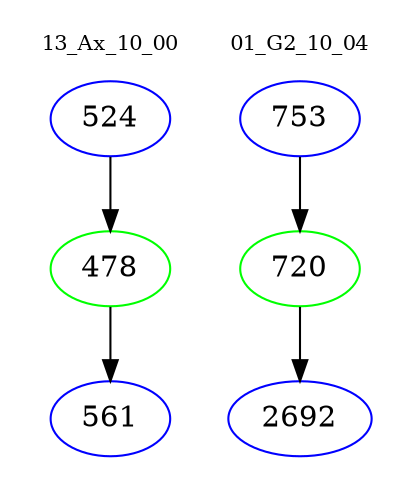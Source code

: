digraph{
subgraph cluster_0 {
color = white
label = "13_Ax_10_00";
fontsize=10;
T0_524 [label="524", color="blue"]
T0_524 -> T0_478 [color="black"]
T0_478 [label="478", color="green"]
T0_478 -> T0_561 [color="black"]
T0_561 [label="561", color="blue"]
}
subgraph cluster_1 {
color = white
label = "01_G2_10_04";
fontsize=10;
T1_753 [label="753", color="blue"]
T1_753 -> T1_720 [color="black"]
T1_720 [label="720", color="green"]
T1_720 -> T1_2692 [color="black"]
T1_2692 [label="2692", color="blue"]
}
}
